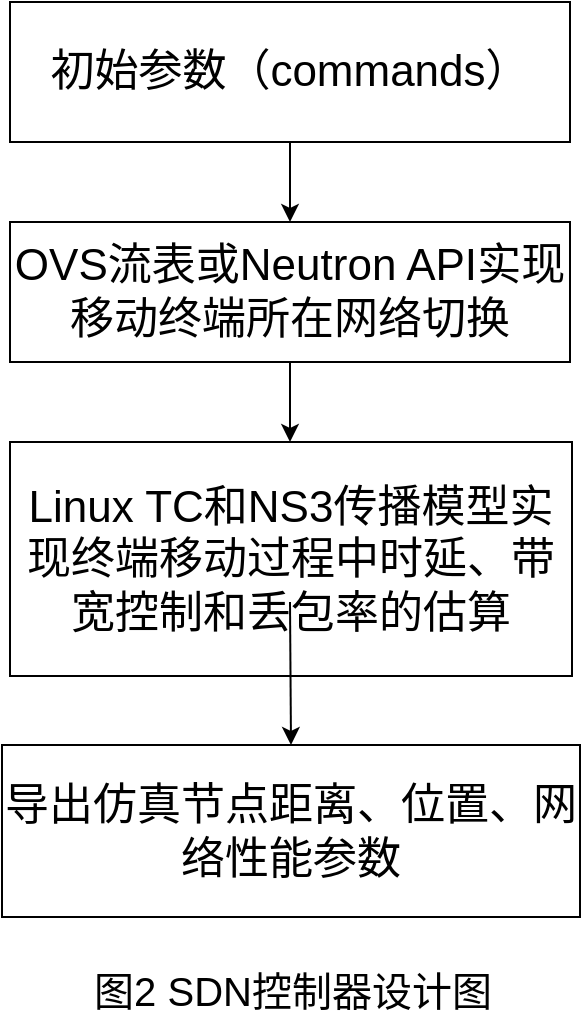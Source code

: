 <mxfile version="10.6.7" type="github"><diagram id="_6renKvQrQ6rLA4PcyqX" name="Page-1"><mxGraphModel dx="1394" dy="765" grid="0" gridSize="10" guides="1" tooltips="1" connect="1" arrows="1" fold="1" page="1" pageScale="1" pageWidth="827" pageHeight="1169" math="0" shadow="0"><root><mxCell id="0"/><mxCell id="1" parent="0"/><mxCell id="jymNYYMXyrm_evrlSz4I-1" value="&lt;div style=&quot;font-size: 22px&quot;&gt;&lt;span&gt;OVS&lt;/span&gt;&lt;span&gt;流表&lt;/span&gt;&lt;span&gt;或&lt;/span&gt;&lt;span&gt;Neutron API&lt;/span&gt;&lt;span&gt;实现移动终端所在网络切换&lt;/span&gt;&lt;/div&gt;" style="rounded=0;whiteSpace=wrap;html=1;" vertex="1" parent="1"><mxGeometry x="230" y="250" width="280" height="70" as="geometry"/></mxCell><mxCell id="jymNYYMXyrm_evrlSz4I-3" value="&lt;div style=&quot;font-size: 22px&quot;&gt;初始参数（commands）&lt;/div&gt;" style="rounded=0;whiteSpace=wrap;html=1;" vertex="1" parent="1"><mxGeometry x="230" y="140" width="280" height="70" as="geometry"/></mxCell><mxCell id="jymNYYMXyrm_evrlSz4I-4" value="&lt;div style=&quot;font-size: 22px&quot;&gt;&lt;span&gt;Linux TC&lt;/span&gt;&lt;span&gt;和&lt;/span&gt;&lt;span&gt;NS3&lt;/span&gt;&lt;span&gt;传播模型实现终端移动过程中时延、带宽控制和丢包率的估算&lt;/span&gt;&lt;/div&gt;" style="rounded=0;whiteSpace=wrap;html=1;" vertex="1" parent="1"><mxGeometry x="230" y="360" width="281" height="117" as="geometry"/></mxCell><mxCell id="jymNYYMXyrm_evrlSz4I-5" value="&lt;font style=&quot;font-size: 22px&quot;&gt;导出仿真节点距离、位置、网络性能参数&lt;/font&gt;" style="rounded=0;whiteSpace=wrap;html=1;" vertex="1" parent="1"><mxGeometry x="226" y="511.5" width="289" height="86" as="geometry"/></mxCell><mxCell id="jymNYYMXyrm_evrlSz4I-6" value="" style="endArrow=classic;html=1;exitX=0.5;exitY=1;exitDx=0;exitDy=0;" edge="1" parent="1" source="jymNYYMXyrm_evrlSz4I-3"><mxGeometry width="50" height="50" relative="1" as="geometry"><mxPoint x="340" y="270" as="sourcePoint"/><mxPoint x="370" y="250" as="targetPoint"/></mxGeometry></mxCell><mxCell id="jymNYYMXyrm_evrlSz4I-7" value="" style="endArrow=classic;html=1;exitX=0.5;exitY=1;exitDx=0;exitDy=0;" edge="1" parent="1"><mxGeometry width="50" height="50" relative="1" as="geometry"><mxPoint x="370" y="320" as="sourcePoint"/><mxPoint x="370" y="360" as="targetPoint"/></mxGeometry></mxCell><mxCell id="jymNYYMXyrm_evrlSz4I-8" value="" style="endArrow=classic;html=1;exitX=0.5;exitY=1;exitDx=0;exitDy=0;entryX=0.5;entryY=0;entryDx=0;entryDy=0;" edge="1" parent="1" target="jymNYYMXyrm_evrlSz4I-5"><mxGeometry width="50" height="50" relative="1" as="geometry"><mxPoint x="370" y="440" as="sourcePoint"/><mxPoint x="370" y="480" as="targetPoint"/></mxGeometry></mxCell><mxCell id="jymNYYMXyrm_evrlSz4I-9" value="&lt;font style=&quot;font-size: 20px&quot;&gt;图2 SDN控制器设计图&lt;/font&gt;" style="text;html=1;resizable=0;autosize=1;align=center;verticalAlign=middle;points=[];fillColor=none;strokeColor=none;rounded=0;" vertex="1" parent="1"><mxGeometry x="266" y="623" width="209" height="21" as="geometry"/></mxCell></root></mxGraphModel></diagram></mxfile>